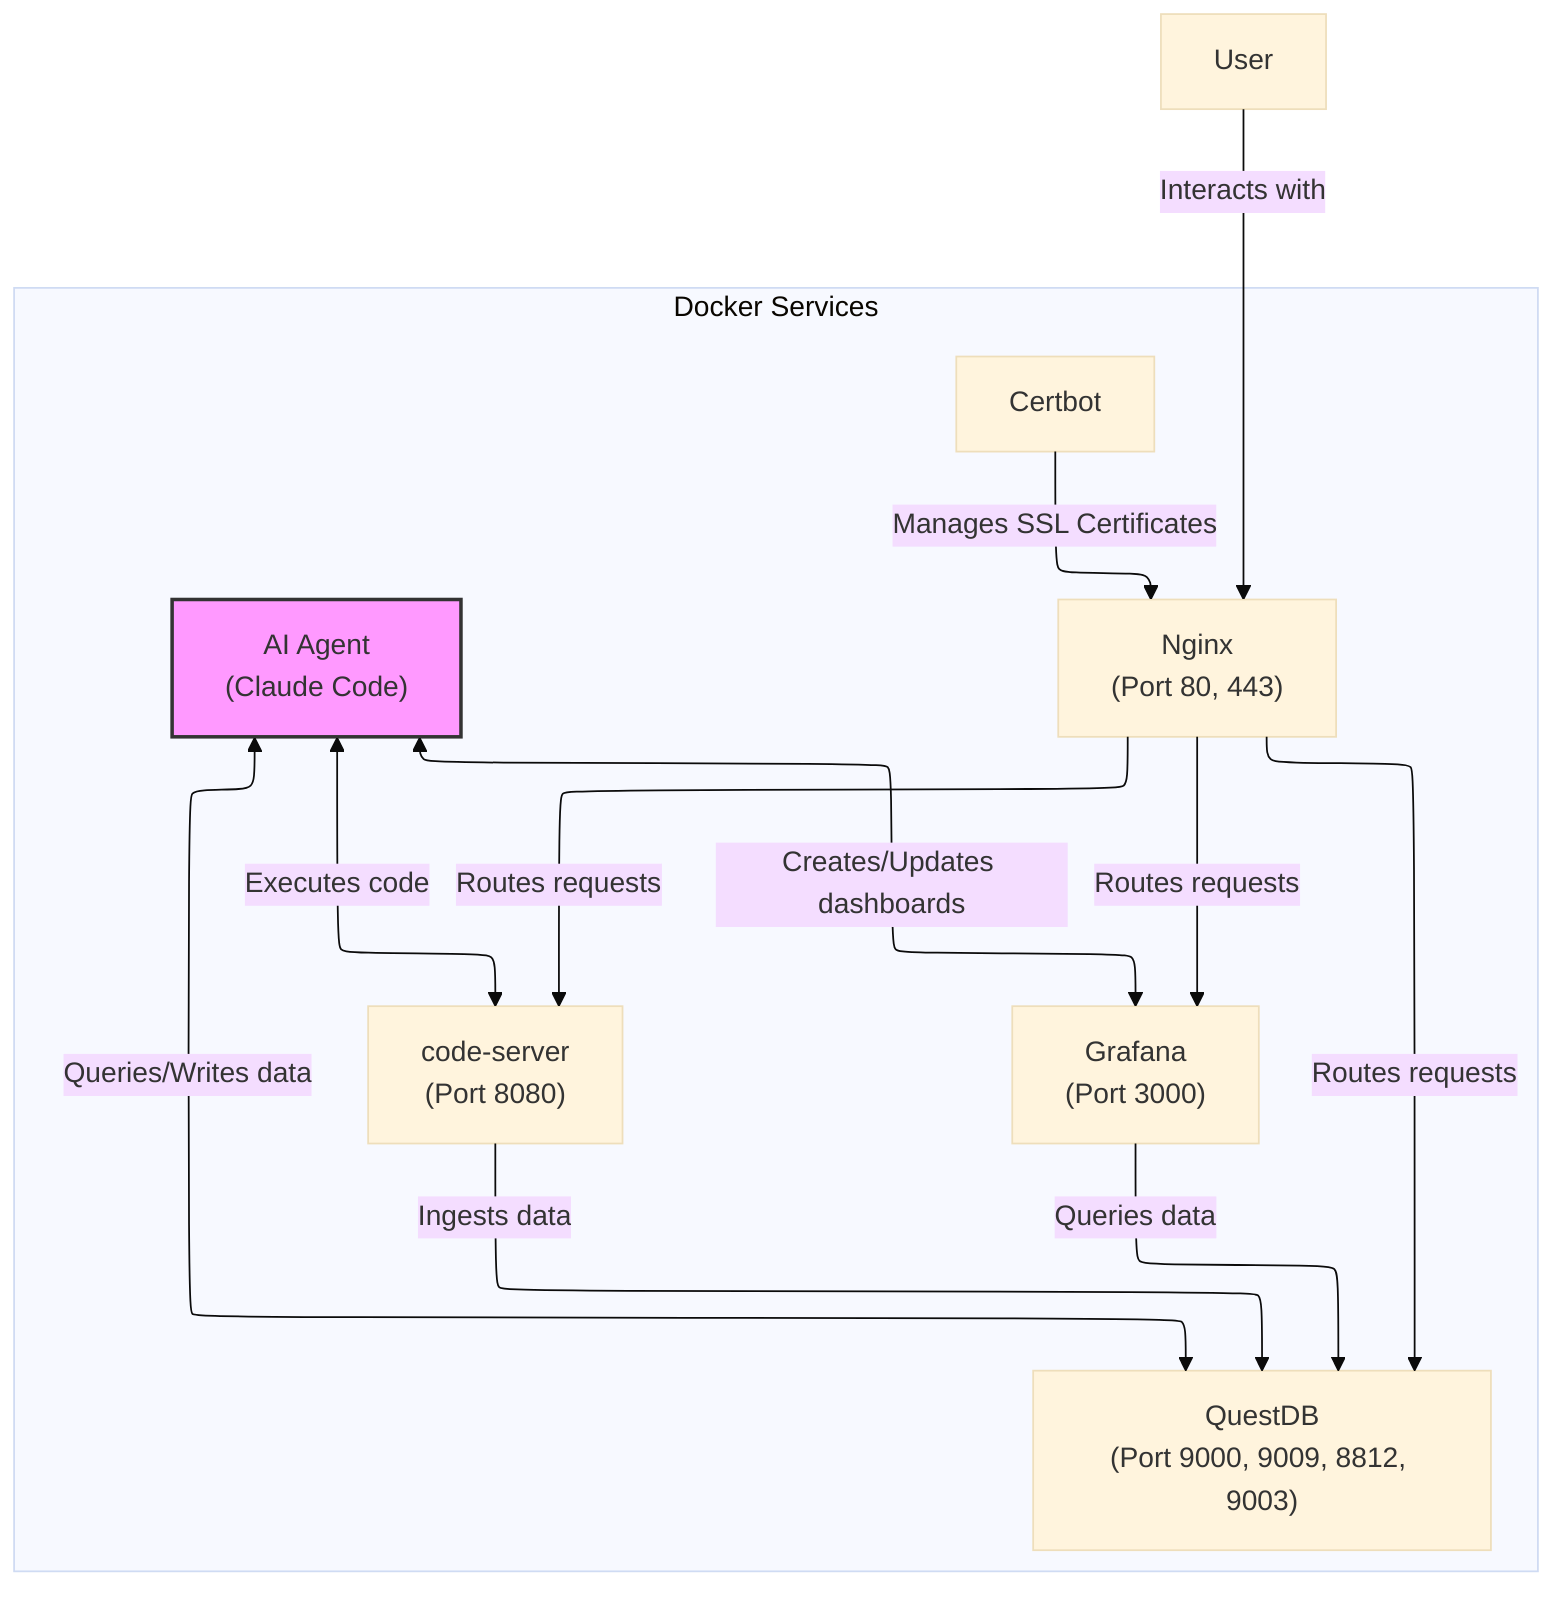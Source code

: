 ---
config:
  look: classic
  theme: base
  layout: elk
---
graph TD
subgraph Docker Services
codeserver["code-server<br>(Port 8080)"]
grafana["Grafana<br>(Port 3000)"]
questdb["QuestDB<br>(Port 9000, 9009, 8812, 9003)"]
nginx["Nginx<br>(Port 80, 443)"]
certbot["Certbot"]
aiagent["AI Agent<br>(Claude Code)"]
end

User["User<br>"]
User -->|Interacts with| nginx
nginx -->|Routes requests| codeserver
nginx -->|Routes requests| grafana
nginx -->|Routes requests| questdb
aiagent <-->|Queries/Writes data| questdb
aiagent <-->|Creates/Updates dashboards| grafana
aiagent <-->|Executes code| codeserver
codeserver -->|Ingests data| questdb
grafana -->|Queries data| questdb
certbot -->|Manages SSL Certificates| nginx

%% Layout nudging (still included, may help with ELK)
aiagent ~~~ codeserver
aiagent ~~~ grafana
aiagent ~~~ questdb

classDef toDevelop fill:#f9f,stroke:#333,stroke-width:2px;
class aiagent toDevelop;
classDef external fill:#f0f0f0,stroke:#333,stroke-dasharray: 5 5;